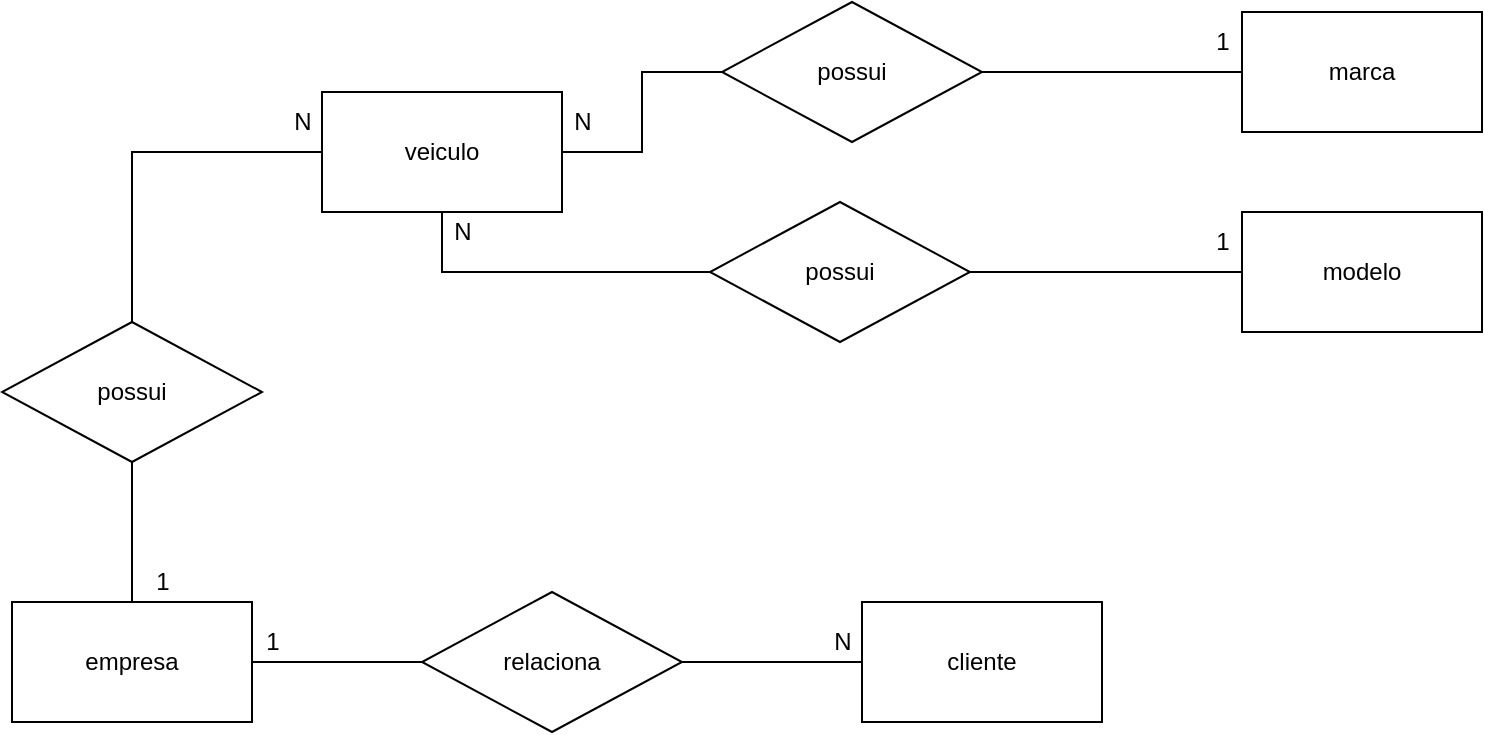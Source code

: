 <mxfile version="14.9.3" type="device"><diagram id="0zIHDhaBYM__YPIi2D0q" name="Page-1"><mxGraphModel dx="1021" dy="462" grid="1" gridSize="10" guides="1" tooltips="1" connect="1" arrows="1" fold="1" page="1" pageScale="1" pageWidth="827" pageHeight="1169" math="0" shadow="0"><root><mxCell id="0"/><mxCell id="1" parent="0"/><mxCell id="F5QugCRomUhKaUR2Yguy-16" style="edgeStyle=orthogonalEdgeStyle;rounded=0;orthogonalLoop=1;jettySize=auto;html=1;exitX=0.5;exitY=1;exitDx=0;exitDy=0;entryX=0;entryY=0.5;entryDx=0;entryDy=0;endArrow=none;endFill=0;" edge="1" parent="1" source="F5QugCRomUhKaUR2Yguy-1" target="F5QugCRomUhKaUR2Yguy-13"><mxGeometry relative="1" as="geometry"/></mxCell><mxCell id="F5QugCRomUhKaUR2Yguy-18" style="edgeStyle=orthogonalEdgeStyle;rounded=0;orthogonalLoop=1;jettySize=auto;html=1;exitX=1;exitY=0.5;exitDx=0;exitDy=0;endArrow=none;endFill=0;" edge="1" parent="1" source="F5QugCRomUhKaUR2Yguy-1" target="F5QugCRomUhKaUR2Yguy-11"><mxGeometry relative="1" as="geometry"><mxPoint x="480" y="125.118" as="targetPoint"/></mxGeometry></mxCell><mxCell id="F5QugCRomUhKaUR2Yguy-1" value="veiculo" style="rounded=0;whiteSpace=wrap;html=1;" vertex="1" parent="1"><mxGeometry x="220" y="95" width="120" height="60" as="geometry"/></mxCell><mxCell id="F5QugCRomUhKaUR2Yguy-2" value="marca" style="rounded=0;whiteSpace=wrap;html=1;" vertex="1" parent="1"><mxGeometry x="680" y="55" width="120" height="60" as="geometry"/></mxCell><mxCell id="F5QugCRomUhKaUR2Yguy-3" value="modelo" style="rounded=0;whiteSpace=wrap;html=1;rotation=0;" vertex="1" parent="1"><mxGeometry x="680" y="155" width="120" height="60" as="geometry"/></mxCell><mxCell id="F5QugCRomUhKaUR2Yguy-15" style="edgeStyle=orthogonalEdgeStyle;rounded=0;orthogonalLoop=1;jettySize=auto;html=1;exitX=1;exitY=0.5;exitDx=0;exitDy=0;entryX=0;entryY=0.5;entryDx=0;entryDy=0;endArrow=none;endFill=0;" edge="1" parent="1" source="F5QugCRomUhKaUR2Yguy-11" target="F5QugCRomUhKaUR2Yguy-2"><mxGeometry relative="1" as="geometry"/></mxCell><mxCell id="F5QugCRomUhKaUR2Yguy-11" value="possui" style="shape=rhombus;perimeter=rhombusPerimeter;whiteSpace=wrap;html=1;align=center;" vertex="1" parent="1"><mxGeometry x="420" y="50" width="130" height="70" as="geometry"/></mxCell><mxCell id="F5QugCRomUhKaUR2Yguy-17" style="edgeStyle=orthogonalEdgeStyle;rounded=0;orthogonalLoop=1;jettySize=auto;html=1;exitX=1;exitY=0.5;exitDx=0;exitDy=0;entryX=0;entryY=0.5;entryDx=0;entryDy=0;endArrow=none;endFill=0;" edge="1" parent="1" source="F5QugCRomUhKaUR2Yguy-13" target="F5QugCRomUhKaUR2Yguy-3"><mxGeometry relative="1" as="geometry"/></mxCell><mxCell id="F5QugCRomUhKaUR2Yguy-13" value="possui" style="shape=rhombus;perimeter=rhombusPerimeter;whiteSpace=wrap;html=1;align=center;" vertex="1" parent="1"><mxGeometry x="414" y="150" width="130" height="70" as="geometry"/></mxCell><mxCell id="F5QugCRomUhKaUR2Yguy-21" style="edgeStyle=orthogonalEdgeStyle;rounded=0;orthogonalLoop=1;jettySize=auto;html=1;exitX=0.5;exitY=0;exitDx=0;exitDy=0;entryX=0.5;entryY=1;entryDx=0;entryDy=0;endArrow=none;endFill=0;" edge="1" parent="1" source="F5QugCRomUhKaUR2Yguy-19" target="F5QugCRomUhKaUR2Yguy-20"><mxGeometry relative="1" as="geometry"/></mxCell><mxCell id="F5QugCRomUhKaUR2Yguy-26" style="edgeStyle=orthogonalEdgeStyle;rounded=0;orthogonalLoop=1;jettySize=auto;html=1;exitX=1;exitY=0.5;exitDx=0;exitDy=0;entryX=0;entryY=0.5;entryDx=0;entryDy=0;endArrow=none;endFill=0;" edge="1" parent="1" source="F5QugCRomUhKaUR2Yguy-19" target="F5QugCRomUhKaUR2Yguy-25"><mxGeometry relative="1" as="geometry"/></mxCell><mxCell id="F5QugCRomUhKaUR2Yguy-19" value="empresa" style="rounded=0;whiteSpace=wrap;html=1;" vertex="1" parent="1"><mxGeometry x="65" y="350" width="120" height="60" as="geometry"/></mxCell><mxCell id="F5QugCRomUhKaUR2Yguy-22" style="edgeStyle=orthogonalEdgeStyle;rounded=0;orthogonalLoop=1;jettySize=auto;html=1;exitX=0.5;exitY=0;exitDx=0;exitDy=0;entryX=0;entryY=0.5;entryDx=0;entryDy=0;endArrow=none;endFill=0;" edge="1" parent="1" source="F5QugCRomUhKaUR2Yguy-20" target="F5QugCRomUhKaUR2Yguy-1"><mxGeometry relative="1" as="geometry"/></mxCell><mxCell id="F5QugCRomUhKaUR2Yguy-20" value="possui" style="shape=rhombus;perimeter=rhombusPerimeter;whiteSpace=wrap;html=1;align=center;" vertex="1" parent="1"><mxGeometry x="60" y="210" width="130" height="70" as="geometry"/></mxCell><mxCell id="F5QugCRomUhKaUR2Yguy-23" value="cliente" style="rounded=0;whiteSpace=wrap;html=1;" vertex="1" parent="1"><mxGeometry x="490" y="350" width="120" height="60" as="geometry"/></mxCell><mxCell id="F5QugCRomUhKaUR2Yguy-27" style="edgeStyle=orthogonalEdgeStyle;rounded=0;orthogonalLoop=1;jettySize=auto;html=1;exitX=1;exitY=0.5;exitDx=0;exitDy=0;entryX=0;entryY=0.5;entryDx=0;entryDy=0;endArrow=none;endFill=0;" edge="1" parent="1" source="F5QugCRomUhKaUR2Yguy-25" target="F5QugCRomUhKaUR2Yguy-23"><mxGeometry relative="1" as="geometry"/></mxCell><mxCell id="F5QugCRomUhKaUR2Yguy-25" value="relaciona" style="shape=rhombus;perimeter=rhombusPerimeter;whiteSpace=wrap;html=1;align=center;" vertex="1" parent="1"><mxGeometry x="270" y="345" width="130" height="70" as="geometry"/></mxCell><mxCell id="F5QugCRomUhKaUR2Yguy-28" value="1" style="text;html=1;align=center;verticalAlign=middle;resizable=0;points=[];autosize=1;strokeColor=none;" vertex="1" parent="1"><mxGeometry x="660" y="60" width="20" height="20" as="geometry"/></mxCell><mxCell id="F5QugCRomUhKaUR2Yguy-29" value="1" style="text;html=1;align=center;verticalAlign=middle;resizable=0;points=[];autosize=1;strokeColor=none;" vertex="1" parent="1"><mxGeometry x="660" y="160" width="20" height="20" as="geometry"/></mxCell><mxCell id="F5QugCRomUhKaUR2Yguy-30" value="1" style="text;html=1;align=center;verticalAlign=middle;resizable=0;points=[];autosize=1;strokeColor=none;" vertex="1" parent="1"><mxGeometry x="185" y="360" width="20" height="20" as="geometry"/></mxCell><mxCell id="F5QugCRomUhKaUR2Yguy-31" value="N" style="text;html=1;align=center;verticalAlign=middle;resizable=0;points=[];autosize=1;strokeColor=none;" vertex="1" parent="1"><mxGeometry x="470" y="360" width="20" height="20" as="geometry"/></mxCell><mxCell id="F5QugCRomUhKaUR2Yguy-32" value="N" style="text;html=1;align=center;verticalAlign=middle;resizable=0;points=[];autosize=1;strokeColor=none;" vertex="1" parent="1"><mxGeometry x="340" y="100" width="20" height="20" as="geometry"/></mxCell><mxCell id="F5QugCRomUhKaUR2Yguy-33" value="N" style="text;html=1;align=center;verticalAlign=middle;resizable=0;points=[];autosize=1;strokeColor=none;" vertex="1" parent="1"><mxGeometry x="200" y="100" width="20" height="20" as="geometry"/></mxCell><mxCell id="F5QugCRomUhKaUR2Yguy-34" value="1" style="text;html=1;align=center;verticalAlign=middle;resizable=0;points=[];autosize=1;strokeColor=none;" vertex="1" parent="1"><mxGeometry x="130" y="330" width="20" height="20" as="geometry"/></mxCell><mxCell id="F5QugCRomUhKaUR2Yguy-35" value="N" style="text;html=1;align=center;verticalAlign=middle;resizable=0;points=[];autosize=1;strokeColor=none;" vertex="1" parent="1"><mxGeometry x="280" y="155" width="20" height="20" as="geometry"/></mxCell></root></mxGraphModel></diagram></mxfile>